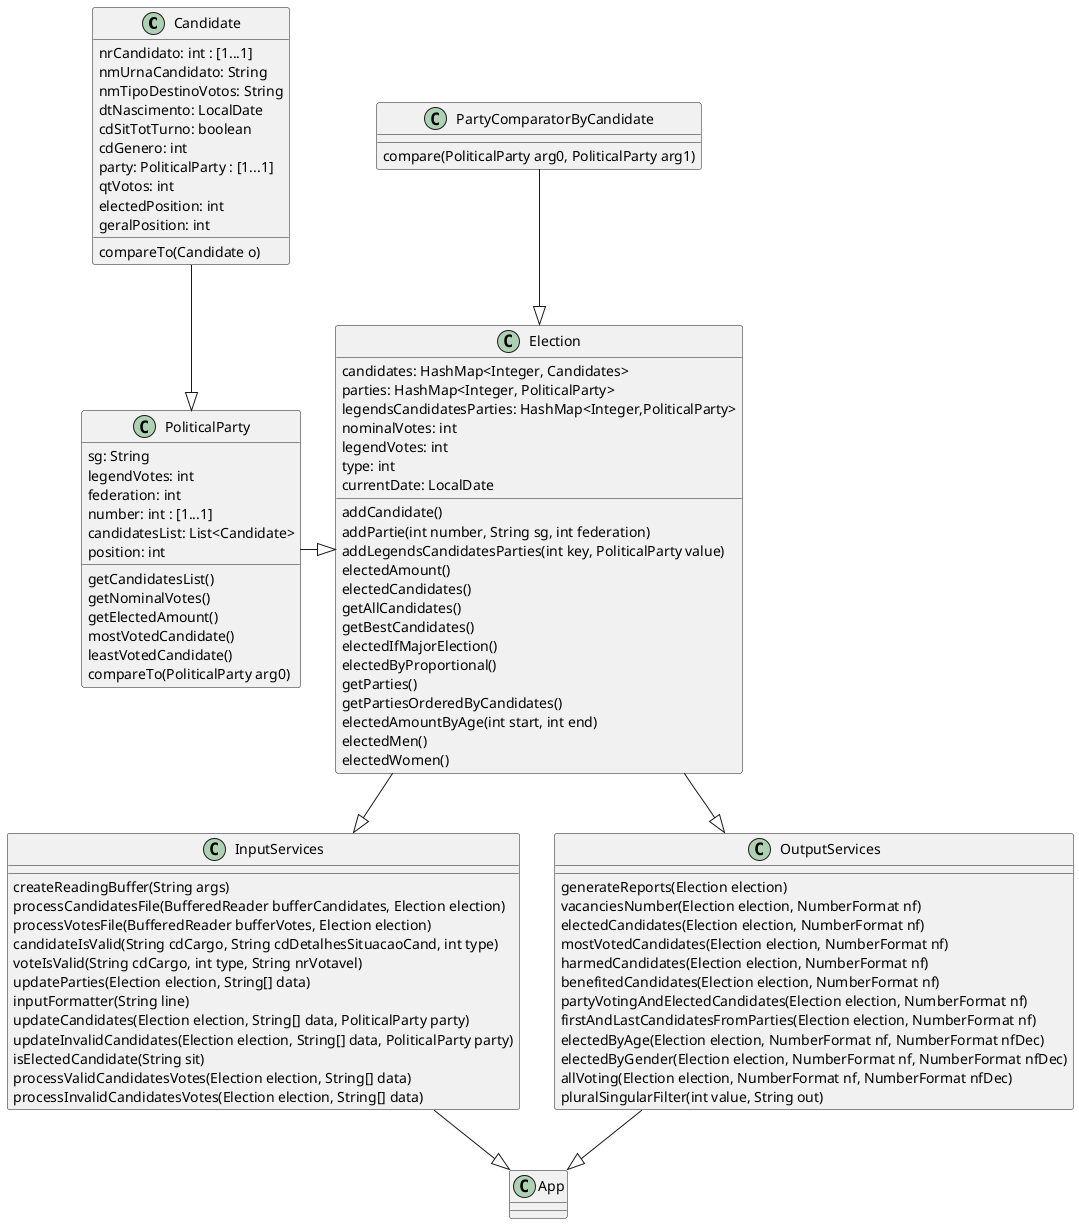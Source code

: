 @startuml electionAnalysis

class Candidate{
    nrCandidato: int : [1...1]
    nmUrnaCandidato: String
    nmTipoDestinoVotos: String
    dtNascimento: LocalDate
    cdSitTotTurno: boolean
    cdGenero: int
    party: PoliticalParty : [1...1]
    qtVotos: int
    electedPosition: int
    geralPosition: int

    compareTo(Candidate o)
}

class Election{
    candidates: HashMap<Integer, Candidates>
    parties: HashMap<Integer, PoliticalParty>
    legendsCandidatesParties: HashMap<Integer,PoliticalParty>
    nominalVotes: int
    legendVotes: int
    type: int
    currentDate: LocalDate

    addCandidate()
    addPartie(int number, String sg, int federation)
    addLegendsCandidatesParties(int key, PoliticalParty value)
    electedAmount()
    electedCandidates()
    getAllCandidates()
    getBestCandidates()
    electedIfMajorElection()
    electedByProportional()
    getParties()
    getPartiesOrderedByCandidates()
    electedAmountByAge(int start, int end)
    electedMen()
    electedWomen()
}

class PoliticalParty{
    sg: String
    legendVotes: int
    federation: int
    number: int : [1...1]
    candidatesList: List<Candidate>
    position: int

    getCandidatesList()
    getNominalVotes()
    getElectedAmount()
    mostVotedCandidate()
    leastVotedCandidate()
    compareTo(PoliticalParty arg0)
}

class InputServices{
    createReadingBuffer(String args)
    processCandidatesFile(BufferedReader bufferCandidates, Election election)
    processVotesFile(BufferedReader bufferVotes, Election election)
    candidateIsValid(String cdCargo, String cdDetalhesSituacaoCand, int type)
    voteIsValid(String cdCargo, int type, String nrVotavel)
    updateParties(Election election, String[] data)
    inputFormatter(String line)
    updateCandidates(Election election, String[] data, PoliticalParty party)
    updateInvalidCandidates(Election election, String[] data, PoliticalParty party)
    isElectedCandidate(String sit)
    processValidCandidatesVotes(Election election, String[] data)
    processInvalidCandidatesVotes(Election election, String[] data)
}

class OutputServices{
    generateReports(Election election)
    vacanciesNumber(Election election, NumberFormat nf)
    electedCandidates(Election election, NumberFormat nf)
    mostVotedCandidates(Election election, NumberFormat nf)
    harmedCandidates(Election election, NumberFormat nf)
    benefitedCandidates(Election election, NumberFormat nf)
    partyVotingAndElectedCandidates(Election election, NumberFormat nf)
    firstAndLastCandidatesFromParties(Election election, NumberFormat nf)
    electedByAge(Election election, NumberFormat nf, NumberFormat nfDec)
    electedByGender(Election election, NumberFormat nf, NumberFormat nfDec)
    allVoting(Election election, NumberFormat nf, NumberFormat nfDec)
    pluralSingularFilter(int value, String out)
}

class PartyComparatorByCandidate{
    compare(PoliticalParty arg0, PoliticalParty arg1)
}

class App

Candidate --|> PoliticalParty
PoliticalParty -|> Election
PartyComparatorByCandidate --|> Election

Election --|> InputServices
Election --|> OutputServices

InputServices --|> App
OutputServices --|> App

@enduml